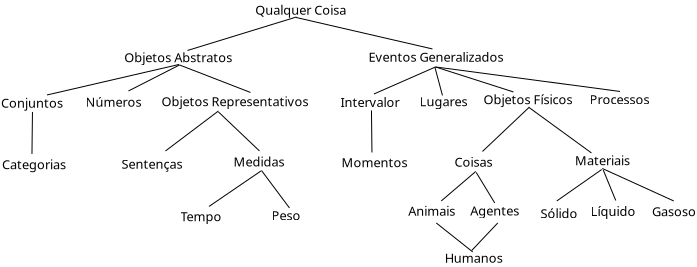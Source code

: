 <?xml version="1.0" encoding="UTF-8"?>
<dia:diagram xmlns:dia="http://www.lysator.liu.se/~alla/dia/">
  <dia:layer name="Segundo Plano" visible="true" active="true">
    <dia:object type="Standard - Text" version="1" id="O0">
      <dia:attribute name="obj_pos">
        <dia:point val="28.7,4.6"/>
      </dia:attribute>
      <dia:attribute name="obj_bb">
        <dia:rectangle val="28.7,4.005;33.595,4.753"/>
      </dia:attribute>
      <dia:attribute name="text">
        <dia:composite type="text">
          <dia:attribute name="string">
            <dia:string>#Qualquer Coisa#</dia:string>
          </dia:attribute>
          <dia:attribute name="font">
            <dia:font family="sans" style="0" name="Helvetica"/>
          </dia:attribute>
          <dia:attribute name="height">
            <dia:real val="0.8"/>
          </dia:attribute>
          <dia:attribute name="pos">
            <dia:point val="28.7,4.6"/>
          </dia:attribute>
          <dia:attribute name="color">
            <dia:color val="#000000"/>
          </dia:attribute>
          <dia:attribute name="alignment">
            <dia:enum val="0"/>
          </dia:attribute>
        </dia:composite>
      </dia:attribute>
      <dia:attribute name="valign">
        <dia:enum val="3"/>
      </dia:attribute>
    </dia:object>
    <dia:object type="Standard - Text" version="1" id="O1">
      <dia:attribute name="obj_pos">
        <dia:point val="22.15,6.975"/>
      </dia:attribute>
      <dia:attribute name="obj_bb">
        <dia:rectangle val="22.15,6.38;27.87,7.128"/>
      </dia:attribute>
      <dia:attribute name="text">
        <dia:composite type="text">
          <dia:attribute name="string">
            <dia:string>#Objetos Abstratos#</dia:string>
          </dia:attribute>
          <dia:attribute name="font">
            <dia:font family="sans" style="0" name="Helvetica"/>
          </dia:attribute>
          <dia:attribute name="height">
            <dia:real val="0.8"/>
          </dia:attribute>
          <dia:attribute name="pos">
            <dia:point val="22.15,6.975"/>
          </dia:attribute>
          <dia:attribute name="color">
            <dia:color val="#000000"/>
          </dia:attribute>
          <dia:attribute name="alignment">
            <dia:enum val="0"/>
          </dia:attribute>
        </dia:composite>
      </dia:attribute>
      <dia:attribute name="valign">
        <dia:enum val="3"/>
      </dia:attribute>
    </dia:object>
    <dia:object type="Standard - Text" version="1" id="O2">
      <dia:attribute name="obj_pos">
        <dia:point val="34.355,6.95"/>
      </dia:attribute>
      <dia:attribute name="obj_bb">
        <dia:rectangle val="34.355,6.355;41.678,7.103"/>
      </dia:attribute>
      <dia:attribute name="text">
        <dia:composite type="text">
          <dia:attribute name="string">
            <dia:string>#Eventos Generalizados#</dia:string>
          </dia:attribute>
          <dia:attribute name="font">
            <dia:font family="sans" style="0" name="Helvetica"/>
          </dia:attribute>
          <dia:attribute name="height">
            <dia:real val="0.8"/>
          </dia:attribute>
          <dia:attribute name="pos">
            <dia:point val="34.355,6.95"/>
          </dia:attribute>
          <dia:attribute name="color">
            <dia:color val="#000000"/>
          </dia:attribute>
          <dia:attribute name="alignment">
            <dia:enum val="0"/>
          </dia:attribute>
        </dia:composite>
      </dia:attribute>
      <dia:attribute name="valign">
        <dia:enum val="3"/>
      </dia:attribute>
    </dia:object>
    <dia:object type="Standard - Text" version="1" id="O3">
      <dia:attribute name="obj_pos">
        <dia:point val="15.983,9.248"/>
      </dia:attribute>
      <dia:attribute name="obj_bb">
        <dia:rectangle val="15.983,8.634;19.21,9.438"/>
      </dia:attribute>
      <dia:attribute name="text">
        <dia:composite type="text">
          <dia:attribute name="string">
            <dia:string>#Conjuntos#</dia:string>
          </dia:attribute>
          <dia:attribute name="font">
            <dia:font family="sans" style="0" name="Helvetica"/>
          </dia:attribute>
          <dia:attribute name="height">
            <dia:real val="0.8"/>
          </dia:attribute>
          <dia:attribute name="pos">
            <dia:point val="15.983,9.248"/>
          </dia:attribute>
          <dia:attribute name="color">
            <dia:color val="#000000"/>
          </dia:attribute>
          <dia:attribute name="alignment">
            <dia:enum val="0"/>
          </dia:attribute>
        </dia:composite>
      </dia:attribute>
      <dia:attribute name="valign">
        <dia:enum val="3"/>
      </dia:attribute>
    </dia:object>
    <dia:object type="Standard - Text" version="1" id="O4">
      <dia:attribute name="obj_pos">
        <dia:point val="20.208,9.198"/>
      </dia:attribute>
      <dia:attribute name="obj_bb">
        <dia:rectangle val="20.208,8.584;23.102,9.388"/>
      </dia:attribute>
      <dia:attribute name="text">
        <dia:composite type="text">
          <dia:attribute name="string">
            <dia:string>#Números#</dia:string>
          </dia:attribute>
          <dia:attribute name="font">
            <dia:font family="sans" style="0" name="Helvetica"/>
          </dia:attribute>
          <dia:attribute name="height">
            <dia:real val="0.8"/>
          </dia:attribute>
          <dia:attribute name="pos">
            <dia:point val="20.208,9.198"/>
          </dia:attribute>
          <dia:attribute name="color">
            <dia:color val="#000000"/>
          </dia:attribute>
          <dia:attribute name="alignment">
            <dia:enum val="0"/>
          </dia:attribute>
        </dia:composite>
      </dia:attribute>
      <dia:attribute name="valign">
        <dia:enum val="3"/>
      </dia:attribute>
    </dia:object>
    <dia:object type="Standard - Text" version="1" id="O5">
      <dia:attribute name="obj_pos">
        <dia:point val="24.008,9.173"/>
      </dia:attribute>
      <dia:attribute name="obj_bb">
        <dia:rectangle val="24.008,8.578;31.841,9.325"/>
      </dia:attribute>
      <dia:attribute name="text">
        <dia:composite type="text">
          <dia:attribute name="string">
            <dia:string>#Objetos Representativos#</dia:string>
          </dia:attribute>
          <dia:attribute name="font">
            <dia:font family="sans" style="0" name="Helvetica"/>
          </dia:attribute>
          <dia:attribute name="height">
            <dia:real val="0.8"/>
          </dia:attribute>
          <dia:attribute name="pos">
            <dia:point val="24.008,9.173"/>
          </dia:attribute>
          <dia:attribute name="color">
            <dia:color val="#000000"/>
          </dia:attribute>
          <dia:attribute name="alignment">
            <dia:enum val="0"/>
          </dia:attribute>
        </dia:composite>
      </dia:attribute>
      <dia:attribute name="valign">
        <dia:enum val="3"/>
      </dia:attribute>
    </dia:object>
    <dia:object type="Standard - Text" version="1" id="O6">
      <dia:attribute name="obj_pos">
        <dia:point val="16.033,12.323"/>
      </dia:attribute>
      <dia:attribute name="obj_bb">
        <dia:rectangle val="16.033,11.709;19.502,12.512"/>
      </dia:attribute>
      <dia:attribute name="text">
        <dia:composite type="text">
          <dia:attribute name="string">
            <dia:string>#Categorias#</dia:string>
          </dia:attribute>
          <dia:attribute name="font">
            <dia:font family="sans" style="0" name="Helvetica"/>
          </dia:attribute>
          <dia:attribute name="height">
            <dia:real val="0.8"/>
          </dia:attribute>
          <dia:attribute name="pos">
            <dia:point val="16.033,12.323"/>
          </dia:attribute>
          <dia:attribute name="color">
            <dia:color val="#000000"/>
          </dia:attribute>
          <dia:attribute name="alignment">
            <dia:enum val="0"/>
          </dia:attribute>
        </dia:composite>
      </dia:attribute>
      <dia:attribute name="valign">
        <dia:enum val="3"/>
      </dia:attribute>
    </dia:object>
    <dia:object type="Standard - Text" version="1" id="O7">
      <dia:attribute name="obj_pos">
        <dia:point val="22.008,12.298"/>
      </dia:attribute>
      <dia:attribute name="obj_bb">
        <dia:rectangle val="22.008,11.684;25.362,12.488"/>
      </dia:attribute>
      <dia:attribute name="text">
        <dia:composite type="text">
          <dia:attribute name="string">
            <dia:string>#Sentenças#</dia:string>
          </dia:attribute>
          <dia:attribute name="font">
            <dia:font family="sans" style="0" name="Helvetica"/>
          </dia:attribute>
          <dia:attribute name="height">
            <dia:real val="0.8"/>
          </dia:attribute>
          <dia:attribute name="pos">
            <dia:point val="22.008,12.298"/>
          </dia:attribute>
          <dia:attribute name="color">
            <dia:color val="#000000"/>
          </dia:attribute>
          <dia:attribute name="alignment">
            <dia:enum val="0"/>
          </dia:attribute>
        </dia:composite>
      </dia:attribute>
      <dia:attribute name="valign">
        <dia:enum val="3"/>
      </dia:attribute>
    </dia:object>
    <dia:object type="Standard - Text" version="1" id="O8">
      <dia:attribute name="obj_pos">
        <dia:point val="27.611,12.188"/>
      </dia:attribute>
      <dia:attribute name="obj_bb">
        <dia:rectangle val="27.611,11.574;30.294,12.377"/>
      </dia:attribute>
      <dia:attribute name="text">
        <dia:composite type="text">
          <dia:attribute name="string">
            <dia:string>#Medidas#</dia:string>
          </dia:attribute>
          <dia:attribute name="font">
            <dia:font family="sans" style="0" name="Helvetica"/>
          </dia:attribute>
          <dia:attribute name="height">
            <dia:real val="0.8"/>
          </dia:attribute>
          <dia:attribute name="pos">
            <dia:point val="27.611,12.188"/>
          </dia:attribute>
          <dia:attribute name="color">
            <dia:color val="#000000"/>
          </dia:attribute>
          <dia:attribute name="alignment">
            <dia:enum val="0"/>
          </dia:attribute>
        </dia:composite>
      </dia:attribute>
      <dia:attribute name="valign">
        <dia:enum val="3"/>
      </dia:attribute>
    </dia:object>
    <dia:object type="Standard - Text" version="1" id="O9">
      <dia:attribute name="obj_pos">
        <dia:point val="24.958,14.923"/>
      </dia:attribute>
      <dia:attribute name="obj_bb">
        <dia:rectangle val="24.958,14.309;27.077,15.113"/>
      </dia:attribute>
      <dia:attribute name="text">
        <dia:composite type="text">
          <dia:attribute name="string">
            <dia:string>#Tempo#</dia:string>
          </dia:attribute>
          <dia:attribute name="font">
            <dia:font family="sans" style="0" name="Helvetica"/>
          </dia:attribute>
          <dia:attribute name="height">
            <dia:real val="0.8"/>
          </dia:attribute>
          <dia:attribute name="pos">
            <dia:point val="24.958,14.923"/>
          </dia:attribute>
          <dia:attribute name="color">
            <dia:color val="#000000"/>
          </dia:attribute>
          <dia:attribute name="alignment">
            <dia:enum val="0"/>
          </dia:attribute>
        </dia:composite>
      </dia:attribute>
      <dia:attribute name="valign">
        <dia:enum val="3"/>
      </dia:attribute>
    </dia:object>
    <dia:object type="Standard - Text" version="1" id="O10">
      <dia:attribute name="obj_pos">
        <dia:point val="29.508,14.873"/>
      </dia:attribute>
      <dia:attribute name="obj_bb">
        <dia:rectangle val="29.508,14.259;31.009,15.062"/>
      </dia:attribute>
      <dia:attribute name="text">
        <dia:composite type="text">
          <dia:attribute name="string">
            <dia:string>#Peso#</dia:string>
          </dia:attribute>
          <dia:attribute name="font">
            <dia:font family="sans" style="0" name="Helvetica"/>
          </dia:attribute>
          <dia:attribute name="height">
            <dia:real val="0.8"/>
          </dia:attribute>
          <dia:attribute name="pos">
            <dia:point val="29.508,14.873"/>
          </dia:attribute>
          <dia:attribute name="color">
            <dia:color val="#000000"/>
          </dia:attribute>
          <dia:attribute name="alignment">
            <dia:enum val="0"/>
          </dia:attribute>
        </dia:composite>
      </dia:attribute>
      <dia:attribute name="valign">
        <dia:enum val="3"/>
      </dia:attribute>
    </dia:object>
    <dia:object type="Standard - Line" version="0" id="O11">
      <dia:attribute name="obj_pos">
        <dia:point val="30.756,4.713"/>
      </dia:attribute>
      <dia:attribute name="obj_bb">
        <dia:rectangle val="25.275,4.681;30.787,6.419"/>
      </dia:attribute>
      <dia:attribute name="conn_endpoints">
        <dia:point val="30.756,4.713"/>
        <dia:point val="25.306,6.388"/>
      </dia:attribute>
      <dia:attribute name="numcp">
        <dia:int val="1"/>
      </dia:attribute>
      <dia:attribute name="line_width">
        <dia:real val="0.05"/>
      </dia:attribute>
    </dia:object>
    <dia:object type="Standard - Line" version="0" id="O12">
      <dia:attribute name="obj_pos">
        <dia:point val="30.731,4.738"/>
      </dia:attribute>
      <dia:attribute name="obj_bb">
        <dia:rectangle val="30.701,4.708;37.586,6.343"/>
      </dia:attribute>
      <dia:attribute name="conn_endpoints">
        <dia:point val="30.731,4.738"/>
        <dia:point val="37.556,6.313"/>
      </dia:attribute>
      <dia:attribute name="numcp">
        <dia:int val="1"/>
      </dia:attribute>
      <dia:attribute name="line_width">
        <dia:real val="0.05"/>
      </dia:attribute>
    </dia:object>
    <dia:object type="Standard - Line" version="0" id="O13">
      <dia:attribute name="obj_pos">
        <dia:point val="24.881,7.088"/>
      </dia:attribute>
      <dia:attribute name="obj_bb">
        <dia:rectangle val="18.251,7.058;24.911,8.643"/>
      </dia:attribute>
      <dia:attribute name="conn_endpoints">
        <dia:point val="24.881,7.088"/>
        <dia:point val="18.281,8.613"/>
      </dia:attribute>
      <dia:attribute name="numcp">
        <dia:int val="1"/>
      </dia:attribute>
      <dia:attribute name="line_width">
        <dia:real val="0.05"/>
      </dia:attribute>
    </dia:object>
    <dia:object type="Standard - Line" version="0" id="O14">
      <dia:attribute name="obj_pos">
        <dia:point val="24.906,7.113"/>
      </dia:attribute>
      <dia:attribute name="obj_bb">
        <dia:rectangle val="22.322,7.079;24.939,8.446"/>
      </dia:attribute>
      <dia:attribute name="conn_endpoints">
        <dia:point val="24.906,7.113"/>
        <dia:point val="22.356,8.413"/>
      </dia:attribute>
      <dia:attribute name="numcp">
        <dia:int val="1"/>
      </dia:attribute>
      <dia:attribute name="line_width">
        <dia:real val="0.05"/>
      </dia:attribute>
    </dia:object>
    <dia:object type="Standard - Line" version="0" id="O15">
      <dia:attribute name="obj_pos">
        <dia:point val="24.906,7.113"/>
      </dia:attribute>
      <dia:attribute name="obj_bb">
        <dia:rectangle val="24.873,7.08;28.488,8.52"/>
      </dia:attribute>
      <dia:attribute name="conn_endpoints">
        <dia:point val="24.906,7.113"/>
        <dia:point val="28.456,8.488"/>
      </dia:attribute>
      <dia:attribute name="numcp">
        <dia:int val="1"/>
      </dia:attribute>
      <dia:attribute name="line_width">
        <dia:real val="0.05"/>
      </dia:attribute>
    </dia:object>
    <dia:object type="Standard - Line" version="0" id="O16">
      <dia:attribute name="obj_pos">
        <dia:point val="17.556,9.463"/>
      </dia:attribute>
      <dia:attribute name="obj_bb">
        <dia:rectangle val="17.506,9.437;17.581,11.588"/>
      </dia:attribute>
      <dia:attribute name="conn_endpoints">
        <dia:point val="17.556,9.463"/>
        <dia:point val="17.531,11.563"/>
      </dia:attribute>
      <dia:attribute name="numcp">
        <dia:int val="1"/>
      </dia:attribute>
      <dia:attribute name="line_width">
        <dia:real val="0.05"/>
      </dia:attribute>
    </dia:object>
    <dia:object type="Standard - Line" version="0" id="O17">
      <dia:attribute name="obj_pos">
        <dia:point val="26.856,9.413"/>
      </dia:attribute>
      <dia:attribute name="obj_bb">
        <dia:rectangle val="24.171,9.378;26.891,11.448"/>
      </dia:attribute>
      <dia:attribute name="conn_endpoints">
        <dia:point val="26.856,9.413"/>
        <dia:point val="24.206,11.413"/>
      </dia:attribute>
      <dia:attribute name="numcp">
        <dia:int val="1"/>
      </dia:attribute>
      <dia:attribute name="line_width">
        <dia:real val="0.05"/>
      </dia:attribute>
    </dia:object>
    <dia:object type="Standard - Line" version="0" id="O18">
      <dia:attribute name="obj_pos">
        <dia:point val="26.856,9.463"/>
      </dia:attribute>
      <dia:attribute name="obj_bb">
        <dia:rectangle val="26.82,9.427;28.941,11.448"/>
      </dia:attribute>
      <dia:attribute name="conn_endpoints">
        <dia:point val="26.856,9.463"/>
        <dia:point val="28.906,11.413"/>
      </dia:attribute>
      <dia:attribute name="numcp">
        <dia:int val="1"/>
      </dia:attribute>
      <dia:attribute name="line_width">
        <dia:real val="0.05"/>
      </dia:attribute>
    </dia:object>
    <dia:object type="Standard - Line" version="0" id="O19">
      <dia:attribute name="obj_pos">
        <dia:point val="28.981,12.413"/>
      </dia:attribute>
      <dia:attribute name="obj_bb">
        <dia:rectangle val="26.346,12.378;29.016,14.222"/>
      </dia:attribute>
      <dia:attribute name="conn_endpoints">
        <dia:point val="28.981,12.413"/>
        <dia:point val="26.381,14.188"/>
      </dia:attribute>
      <dia:attribute name="numcp">
        <dia:int val="1"/>
      </dia:attribute>
      <dia:attribute name="line_width">
        <dia:real val="0.05"/>
      </dia:attribute>
    </dia:object>
    <dia:object type="Standard - Line" version="0" id="O20">
      <dia:attribute name="obj_pos">
        <dia:point val="29.006,12.388"/>
      </dia:attribute>
      <dia:attribute name="obj_bb">
        <dia:rectangle val="28.971,12.353;30.441,14.298"/>
      </dia:attribute>
      <dia:attribute name="conn_endpoints">
        <dia:point val="29.006,12.388"/>
        <dia:point val="30.406,14.263"/>
      </dia:attribute>
      <dia:attribute name="numcp">
        <dia:int val="1"/>
      </dia:attribute>
      <dia:attribute name="line_width">
        <dia:real val="0.05"/>
      </dia:attribute>
    </dia:object>
    <dia:object type="Standard - Text" version="1" id="O21">
      <dia:attribute name="obj_pos">
        <dia:point val="32.956,9.213"/>
      </dia:attribute>
      <dia:attribute name="obj_bb">
        <dia:rectangle val="32.956,8.618;36.063,9.365"/>
      </dia:attribute>
      <dia:attribute name="text">
        <dia:composite type="text">
          <dia:attribute name="string">
            <dia:string>#Intervalor#</dia:string>
          </dia:attribute>
          <dia:attribute name="font">
            <dia:font family="sans" style="0" name="Helvetica"/>
          </dia:attribute>
          <dia:attribute name="height">
            <dia:real val="0.8"/>
          </dia:attribute>
          <dia:attribute name="pos">
            <dia:point val="32.956,9.213"/>
          </dia:attribute>
          <dia:attribute name="color">
            <dia:color val="#000000"/>
          </dia:attribute>
          <dia:attribute name="alignment">
            <dia:enum val="0"/>
          </dia:attribute>
        </dia:composite>
      </dia:attribute>
      <dia:attribute name="valign">
        <dia:enum val="3"/>
      </dia:attribute>
    </dia:object>
    <dia:object type="Standard - Text" version="1" id="O22">
      <dia:attribute name="obj_pos">
        <dia:point val="36.908,9.173"/>
      </dia:attribute>
      <dia:attribute name="obj_bb">
        <dia:rectangle val="36.908,8.559;39.455,9.363"/>
      </dia:attribute>
      <dia:attribute name="text">
        <dia:composite type="text">
          <dia:attribute name="string">
            <dia:string>#Lugares#</dia:string>
          </dia:attribute>
          <dia:attribute name="font">
            <dia:font family="sans" style="0" name="Helvetica"/>
          </dia:attribute>
          <dia:attribute name="height">
            <dia:real val="0.8"/>
          </dia:attribute>
          <dia:attribute name="pos">
            <dia:point val="36.908,9.173"/>
          </dia:attribute>
          <dia:attribute name="color">
            <dia:color val="#000000"/>
          </dia:attribute>
          <dia:attribute name="alignment">
            <dia:enum val="0"/>
          </dia:attribute>
        </dia:composite>
      </dia:attribute>
      <dia:attribute name="valign">
        <dia:enum val="3"/>
      </dia:attribute>
    </dia:object>
    <dia:object type="Standard - Text" version="1" id="O23">
      <dia:attribute name="obj_pos">
        <dia:point val="40.108,9.073"/>
      </dia:attribute>
      <dia:attribute name="obj_bb">
        <dia:rectangle val="40.108,8.459;44.922,9.263"/>
      </dia:attribute>
      <dia:attribute name="text">
        <dia:composite type="text">
          <dia:attribute name="string">
            <dia:string>#Objetos Físicos#</dia:string>
          </dia:attribute>
          <dia:attribute name="font">
            <dia:font family="sans" style="0" name="Helvetica"/>
          </dia:attribute>
          <dia:attribute name="height">
            <dia:real val="0.8"/>
          </dia:attribute>
          <dia:attribute name="pos">
            <dia:point val="40.108,9.073"/>
          </dia:attribute>
          <dia:attribute name="color">
            <dia:color val="#000000"/>
          </dia:attribute>
          <dia:attribute name="alignment">
            <dia:enum val="0"/>
          </dia:attribute>
        </dia:composite>
      </dia:attribute>
      <dia:attribute name="valign">
        <dia:enum val="3"/>
      </dia:attribute>
    </dia:object>
    <dia:object type="Standard - Text" version="1" id="O24">
      <dia:attribute name="obj_pos">
        <dia:point val="45.408,9.073"/>
      </dia:attribute>
      <dia:attribute name="obj_bb">
        <dia:rectangle val="45.408,8.459;48.58,9.263"/>
      </dia:attribute>
      <dia:attribute name="text">
        <dia:composite type="text">
          <dia:attribute name="string">
            <dia:string>#Processos#</dia:string>
          </dia:attribute>
          <dia:attribute name="font">
            <dia:font family="sans" style="0" name="Helvetica"/>
          </dia:attribute>
          <dia:attribute name="height">
            <dia:real val="0.8"/>
          </dia:attribute>
          <dia:attribute name="pos">
            <dia:point val="45.408,9.073"/>
          </dia:attribute>
          <dia:attribute name="color">
            <dia:color val="#000000"/>
          </dia:attribute>
          <dia:attribute name="alignment">
            <dia:enum val="0"/>
          </dia:attribute>
        </dia:composite>
      </dia:attribute>
      <dia:attribute name="valign">
        <dia:enum val="3"/>
      </dia:attribute>
    </dia:object>
    <dia:object type="Standard - Line" version="0" id="O25">
      <dia:attribute name="obj_pos">
        <dia:point val="34.631,8.563"/>
      </dia:attribute>
      <dia:attribute name="obj_bb">
        <dia:rectangle val="34.598,7.18;37.739,8.596"/>
      </dia:attribute>
      <dia:attribute name="conn_endpoints">
        <dia:point val="34.631,8.563"/>
        <dia:point val="37.706,7.213"/>
      </dia:attribute>
      <dia:attribute name="numcp">
        <dia:int val="1"/>
      </dia:attribute>
      <dia:attribute name="line_width">
        <dia:real val="0.05"/>
      </dia:attribute>
    </dia:object>
    <dia:object type="Standard - Line" version="0" id="O26">
      <dia:attribute name="obj_pos">
        <dia:point val="38.056,8.638"/>
      </dia:attribute>
      <dia:attribute name="obj_bb">
        <dia:rectangle val="37.65,7.207;38.087,8.668"/>
      </dia:attribute>
      <dia:attribute name="conn_endpoints">
        <dia:point val="38.056,8.638"/>
        <dia:point val="37.681,7.238"/>
      </dia:attribute>
      <dia:attribute name="numcp">
        <dia:int val="1"/>
      </dia:attribute>
      <dia:attribute name="line_width">
        <dia:real val="0.05"/>
      </dia:attribute>
    </dia:object>
    <dia:object type="Standard - Line" version="0" id="O27">
      <dia:attribute name="obj_pos">
        <dia:point val="41.606,8.463"/>
      </dia:attribute>
      <dia:attribute name="obj_bb">
        <dia:rectangle val="37.674,7.181;41.637,8.494"/>
      </dia:attribute>
      <dia:attribute name="conn_endpoints">
        <dia:point val="41.606,8.463"/>
        <dia:point val="37.706,7.213"/>
      </dia:attribute>
      <dia:attribute name="numcp">
        <dia:int val="1"/>
      </dia:attribute>
      <dia:attribute name="line_width">
        <dia:real val="0.05"/>
      </dia:attribute>
    </dia:object>
    <dia:object type="Standard - Line" version="0" id="O28">
      <dia:attribute name="obj_pos">
        <dia:point val="37.706,7.213"/>
      </dia:attribute>
      <dia:attribute name="obj_bb">
        <dia:rectangle val="37.678,7.185;46.959,8.466"/>
      </dia:attribute>
      <dia:attribute name="conn_endpoints">
        <dia:point val="37.706,7.213"/>
        <dia:point val="46.931,8.438"/>
      </dia:attribute>
      <dia:attribute name="numcp">
        <dia:int val="1"/>
      </dia:attribute>
      <dia:attribute name="line_width">
        <dia:real val="0.05"/>
      </dia:attribute>
    </dia:object>
    <dia:object type="Standard - Text" version="1" id="O29">
      <dia:attribute name="obj_pos">
        <dia:point val="33.008,12.223"/>
      </dia:attribute>
      <dia:attribute name="obj_bb">
        <dia:rectangle val="33.008,11.609;36.37,12.412"/>
      </dia:attribute>
      <dia:attribute name="text">
        <dia:composite type="text">
          <dia:attribute name="string">
            <dia:string>#Momentos#</dia:string>
          </dia:attribute>
          <dia:attribute name="font">
            <dia:font family="sans" style="0" name="Helvetica"/>
          </dia:attribute>
          <dia:attribute name="height">
            <dia:real val="0.8"/>
          </dia:attribute>
          <dia:attribute name="pos">
            <dia:point val="33.008,12.223"/>
          </dia:attribute>
          <dia:attribute name="color">
            <dia:color val="#000000"/>
          </dia:attribute>
          <dia:attribute name="alignment">
            <dia:enum val="0"/>
          </dia:attribute>
        </dia:composite>
      </dia:attribute>
      <dia:attribute name="valign">
        <dia:enum val="3"/>
      </dia:attribute>
    </dia:object>
    <dia:object type="Standard - Text" version="1" id="O30">
      <dia:attribute name="obj_pos">
        <dia:point val="38.658,12.198"/>
      </dia:attribute>
      <dia:attribute name="obj_bb">
        <dia:rectangle val="38.658,11.603;40.733,12.35"/>
      </dia:attribute>
      <dia:attribute name="text">
        <dia:composite type="text">
          <dia:attribute name="string">
            <dia:string>#Coisas#</dia:string>
          </dia:attribute>
          <dia:attribute name="font">
            <dia:font family="sans" style="0" name="Helvetica"/>
          </dia:attribute>
          <dia:attribute name="height">
            <dia:real val="0.8"/>
          </dia:attribute>
          <dia:attribute name="pos">
            <dia:point val="38.658,12.198"/>
          </dia:attribute>
          <dia:attribute name="color">
            <dia:color val="#000000"/>
          </dia:attribute>
          <dia:attribute name="alignment">
            <dia:enum val="0"/>
          </dia:attribute>
        </dia:composite>
      </dia:attribute>
      <dia:attribute name="valign">
        <dia:enum val="3"/>
      </dia:attribute>
    </dia:object>
    <dia:object type="Standard - Text" version="1" id="O31">
      <dia:attribute name="obj_pos">
        <dia:point val="44.683,12.123"/>
      </dia:attribute>
      <dia:attribute name="obj_bb">
        <dia:rectangle val="44.683,11.528;47.616,12.275"/>
      </dia:attribute>
      <dia:attribute name="text">
        <dia:composite type="text">
          <dia:attribute name="string">
            <dia:string>#Materiais#</dia:string>
          </dia:attribute>
          <dia:attribute name="font">
            <dia:font family="sans" style="0" name="Helvetica"/>
          </dia:attribute>
          <dia:attribute name="height">
            <dia:real val="0.8"/>
          </dia:attribute>
          <dia:attribute name="pos">
            <dia:point val="44.683,12.123"/>
          </dia:attribute>
          <dia:attribute name="color">
            <dia:color val="#000000"/>
          </dia:attribute>
          <dia:attribute name="alignment">
            <dia:enum val="0"/>
          </dia:attribute>
        </dia:composite>
      </dia:attribute>
      <dia:attribute name="valign">
        <dia:enum val="3"/>
      </dia:attribute>
    </dia:object>
    <dia:object type="Standard - Line" version="0" id="O32">
      <dia:attribute name="obj_pos">
        <dia:point val="34.531,11.488"/>
      </dia:attribute>
      <dia:attribute name="obj_bb">
        <dia:rectangle val="34.48,9.362;34.556,11.513"/>
      </dia:attribute>
      <dia:attribute name="conn_endpoints">
        <dia:point val="34.531,11.488"/>
        <dia:point val="34.506,9.388"/>
      </dia:attribute>
      <dia:attribute name="numcp">
        <dia:int val="1"/>
      </dia:attribute>
      <dia:attribute name="line_width">
        <dia:real val="0.05"/>
      </dia:attribute>
    </dia:object>
    <dia:object type="Standard - Line" version="0" id="O33">
      <dia:attribute name="obj_pos">
        <dia:point val="40.056,11.438"/>
      </dia:attribute>
      <dia:attribute name="obj_bb">
        <dia:rectangle val="40.02,9.177;42.441,11.473"/>
      </dia:attribute>
      <dia:attribute name="conn_endpoints">
        <dia:point val="40.056,11.438"/>
        <dia:point val="42.406,9.213"/>
      </dia:attribute>
      <dia:attribute name="numcp">
        <dia:int val="1"/>
      </dia:attribute>
      <dia:attribute name="line_width">
        <dia:real val="0.05"/>
      </dia:attribute>
    </dia:object>
    <dia:object type="Standard - Line" version="0" id="O34">
      <dia:attribute name="obj_pos">
        <dia:point val="45.506,11.513"/>
      </dia:attribute>
      <dia:attribute name="obj_bb">
        <dia:rectangle val="42.346,9.203;45.541,11.548"/>
      </dia:attribute>
      <dia:attribute name="conn_endpoints">
        <dia:point val="45.506,11.513"/>
        <dia:point val="42.381,9.238"/>
      </dia:attribute>
      <dia:attribute name="numcp">
        <dia:int val="1"/>
      </dia:attribute>
      <dia:attribute name="line_width">
        <dia:real val="0.05"/>
      </dia:attribute>
    </dia:object>
    <dia:object type="Standard - Text" version="1" id="O35">
      <dia:attribute name="obj_pos">
        <dia:point val="42.958,14.773"/>
      </dia:attribute>
      <dia:attribute name="obj_bb">
        <dia:rectangle val="42.958,14.178;44.913,14.925"/>
      </dia:attribute>
      <dia:attribute name="text">
        <dia:composite type="text">
          <dia:attribute name="string">
            <dia:string>#Sólido#</dia:string>
          </dia:attribute>
          <dia:attribute name="font">
            <dia:font family="sans" style="0" name="Helvetica"/>
          </dia:attribute>
          <dia:attribute name="height">
            <dia:real val="0.8"/>
          </dia:attribute>
          <dia:attribute name="pos">
            <dia:point val="42.958,14.773"/>
          </dia:attribute>
          <dia:attribute name="color">
            <dia:color val="#000000"/>
          </dia:attribute>
          <dia:attribute name="alignment">
            <dia:enum val="0"/>
          </dia:attribute>
        </dia:composite>
      </dia:attribute>
      <dia:attribute name="valign">
        <dia:enum val="3"/>
      </dia:attribute>
    </dia:object>
    <dia:object type="Standard - Text" version="1" id="O36">
      <dia:attribute name="obj_pos">
        <dia:point val="45.461,14.663"/>
      </dia:attribute>
      <dia:attribute name="obj_bb">
        <dia:rectangle val="45.461,14.068;47.786,14.815"/>
      </dia:attribute>
      <dia:attribute name="text">
        <dia:composite type="text">
          <dia:attribute name="string">
            <dia:string>#Líquido#</dia:string>
          </dia:attribute>
          <dia:attribute name="font">
            <dia:font family="sans" style="0" name="Helvetica"/>
          </dia:attribute>
          <dia:attribute name="height">
            <dia:real val="0.8"/>
          </dia:attribute>
          <dia:attribute name="pos">
            <dia:point val="45.461,14.663"/>
          </dia:attribute>
          <dia:attribute name="color">
            <dia:color val="#000000"/>
          </dia:attribute>
          <dia:attribute name="alignment">
            <dia:enum val="0"/>
          </dia:attribute>
        </dia:composite>
      </dia:attribute>
      <dia:attribute name="valign">
        <dia:enum val="3"/>
      </dia:attribute>
    </dia:object>
    <dia:object type="Standard - Text" version="1" id="O37">
      <dia:attribute name="obj_pos">
        <dia:point val="48.538,14.678"/>
      </dia:attribute>
      <dia:attribute name="obj_bb">
        <dia:rectangle val="48.538,14.083;50.876,14.83"/>
      </dia:attribute>
      <dia:attribute name="text">
        <dia:composite type="text">
          <dia:attribute name="string">
            <dia:string>#Gasoso#</dia:string>
          </dia:attribute>
          <dia:attribute name="font">
            <dia:font family="sans" style="0" name="Helvetica"/>
          </dia:attribute>
          <dia:attribute name="height">
            <dia:real val="0.8"/>
          </dia:attribute>
          <dia:attribute name="pos">
            <dia:point val="48.538,14.678"/>
          </dia:attribute>
          <dia:attribute name="color">
            <dia:color val="#000000"/>
          </dia:attribute>
          <dia:attribute name="alignment">
            <dia:enum val="0"/>
          </dia:attribute>
        </dia:composite>
      </dia:attribute>
      <dia:attribute name="valign">
        <dia:enum val="3"/>
      </dia:attribute>
    </dia:object>
    <dia:object type="Standard - Line" version="0" id="O38">
      <dia:attribute name="obj_pos">
        <dia:point val="43.77,13.913"/>
      </dia:attribute>
      <dia:attribute name="obj_bb">
        <dia:rectangle val="43.735,12.303;46.054,13.947"/>
      </dia:attribute>
      <dia:attribute name="conn_endpoints">
        <dia:point val="43.77,13.913"/>
        <dia:point val="46.02,12.338"/>
      </dia:attribute>
      <dia:attribute name="numcp">
        <dia:int val="1"/>
      </dia:attribute>
      <dia:attribute name="line_width">
        <dia:real val="0.05"/>
      </dia:attribute>
    </dia:object>
    <dia:object type="Standard - Line" version="0" id="O39">
      <dia:attribute name="obj_pos">
        <dia:point val="46.72,13.888"/>
      </dia:attribute>
      <dia:attribute name="obj_bb">
        <dia:rectangle val="46.062,12.33;46.752,13.92"/>
      </dia:attribute>
      <dia:attribute name="conn_endpoints">
        <dia:point val="46.72,13.888"/>
        <dia:point val="46.095,12.363"/>
      </dia:attribute>
      <dia:attribute name="numcp">
        <dia:int val="1"/>
      </dia:attribute>
      <dia:attribute name="line_width">
        <dia:real val="0.05"/>
      </dia:attribute>
    </dia:object>
    <dia:object type="Standard - Line" version="0" id="O40">
      <dia:attribute name="obj_pos">
        <dia:point val="49.62,13.913"/>
      </dia:attribute>
      <dia:attribute name="obj_bb">
        <dia:rectangle val="46.011,12.255;49.653,13.946"/>
      </dia:attribute>
      <dia:attribute name="conn_endpoints">
        <dia:point val="49.62,13.913"/>
        <dia:point val="46.045,12.288"/>
      </dia:attribute>
      <dia:attribute name="numcp">
        <dia:int val="1"/>
      </dia:attribute>
      <dia:attribute name="line_width">
        <dia:real val="0.05"/>
      </dia:attribute>
    </dia:object>
    <dia:object type="Standard - Text" version="1" id="O41">
      <dia:attribute name="obj_pos">
        <dia:point val="36.347,14.648"/>
      </dia:attribute>
      <dia:attribute name="obj_bb">
        <dia:rectangle val="36.347,14.053;38.892,14.8"/>
      </dia:attribute>
      <dia:attribute name="text">
        <dia:composite type="text">
          <dia:attribute name="string">
            <dia:string>#Animais#</dia:string>
          </dia:attribute>
          <dia:attribute name="font">
            <dia:font family="sans" style="0" name="Helvetica"/>
          </dia:attribute>
          <dia:attribute name="height">
            <dia:real val="0.8"/>
          </dia:attribute>
          <dia:attribute name="pos">
            <dia:point val="36.347,14.648"/>
          </dia:attribute>
          <dia:attribute name="color">
            <dia:color val="#000000"/>
          </dia:attribute>
          <dia:attribute name="alignment">
            <dia:enum val="0"/>
          </dia:attribute>
        </dia:composite>
      </dia:attribute>
      <dia:attribute name="valign">
        <dia:enum val="3"/>
      </dia:attribute>
    </dia:object>
    <dia:object type="Standard - Text" version="1" id="O42">
      <dia:attribute name="obj_pos">
        <dia:point val="39.45,14.638"/>
      </dia:attribute>
      <dia:attribute name="obj_bb">
        <dia:rectangle val="39.45,14.043;42.072,14.79"/>
      </dia:attribute>
      <dia:attribute name="text">
        <dia:composite type="text">
          <dia:attribute name="string">
            <dia:string>#Agentes#</dia:string>
          </dia:attribute>
          <dia:attribute name="font">
            <dia:font family="sans" style="0" name="Helvetica"/>
          </dia:attribute>
          <dia:attribute name="height">
            <dia:real val="0.8"/>
          </dia:attribute>
          <dia:attribute name="pos">
            <dia:point val="39.45,14.638"/>
          </dia:attribute>
          <dia:attribute name="color">
            <dia:color val="#000000"/>
          </dia:attribute>
          <dia:attribute name="alignment">
            <dia:enum val="0"/>
          </dia:attribute>
        </dia:composite>
      </dia:attribute>
      <dia:attribute name="valign">
        <dia:enum val="3"/>
      </dia:attribute>
    </dia:object>
    <dia:object type="Standard - Text" version="1" id="O43">
      <dia:attribute name="obj_pos">
        <dia:point val="38.172,16.998"/>
      </dia:attribute>
      <dia:attribute name="obj_bb">
        <dia:rectangle val="38.172,16.384;41.223,17.188"/>
      </dia:attribute>
      <dia:attribute name="text">
        <dia:composite type="text">
          <dia:attribute name="string">
            <dia:string>#Humanos#</dia:string>
          </dia:attribute>
          <dia:attribute name="font">
            <dia:font family="sans" style="0" name="Helvetica"/>
          </dia:attribute>
          <dia:attribute name="height">
            <dia:real val="0.8"/>
          </dia:attribute>
          <dia:attribute name="pos">
            <dia:point val="38.172,16.998"/>
          </dia:attribute>
          <dia:attribute name="color">
            <dia:color val="#000000"/>
          </dia:attribute>
          <dia:attribute name="alignment">
            <dia:enum val="0"/>
          </dia:attribute>
        </dia:composite>
      </dia:attribute>
      <dia:attribute name="valign">
        <dia:enum val="3"/>
      </dia:attribute>
    </dia:object>
    <dia:object type="Standard - Line" version="0" id="O44">
      <dia:attribute name="obj_pos">
        <dia:point val="37.995,13.913"/>
      </dia:attribute>
      <dia:attribute name="obj_bb">
        <dia:rectangle val="37.959,12.402;39.755,13.948"/>
      </dia:attribute>
      <dia:attribute name="conn_endpoints">
        <dia:point val="37.995,13.913"/>
        <dia:point val="39.72,12.438"/>
      </dia:attribute>
      <dia:attribute name="numcp">
        <dia:int val="1"/>
      </dia:attribute>
      <dia:attribute name="line_width">
        <dia:real val="0.05"/>
      </dia:attribute>
    </dia:object>
    <dia:object type="Standard - Line" version="0" id="O45">
      <dia:attribute name="obj_pos">
        <dia:point val="40.67,14.013"/>
      </dia:attribute>
      <dia:attribute name="obj_bb">
        <dia:rectangle val="39.71,12.453;40.704,14.047"/>
      </dia:attribute>
      <dia:attribute name="conn_endpoints">
        <dia:point val="40.67,14.013"/>
        <dia:point val="39.745,12.488"/>
      </dia:attribute>
      <dia:attribute name="numcp">
        <dia:int val="1"/>
      </dia:attribute>
      <dia:attribute name="line_width">
        <dia:real val="0.05"/>
      </dia:attribute>
    </dia:object>
    <dia:object type="Standard - Line" version="0" id="O46">
      <dia:attribute name="obj_pos">
        <dia:point val="37.745,15.013"/>
      </dia:attribute>
      <dia:attribute name="obj_bb">
        <dia:rectangle val="37.709,14.977;39.605,16.498"/>
      </dia:attribute>
      <dia:attribute name="conn_endpoints">
        <dia:point val="37.745,15.013"/>
        <dia:point val="39.57,16.463"/>
      </dia:attribute>
      <dia:attribute name="numcp">
        <dia:int val="1"/>
      </dia:attribute>
      <dia:attribute name="line_width">
        <dia:real val="0.05"/>
      </dia:attribute>
    </dia:object>
    <dia:object type="Standard - Line" version="0" id="O47">
      <dia:attribute name="obj_pos">
        <dia:point val="40.82,15.013"/>
      </dia:attribute>
      <dia:attribute name="obj_bb">
        <dia:rectangle val="39.484,14.977;40.855,16.423"/>
      </dia:attribute>
      <dia:attribute name="conn_endpoints">
        <dia:point val="40.82,15.013"/>
        <dia:point val="39.52,16.388"/>
      </dia:attribute>
      <dia:attribute name="numcp">
        <dia:int val="1"/>
      </dia:attribute>
      <dia:attribute name="line_width">
        <dia:real val="0.05"/>
      </dia:attribute>
    </dia:object>
  </dia:layer>
</dia:diagram>
